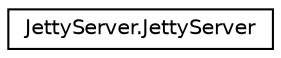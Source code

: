digraph "Representación gráfica de la clase"
{
 // LATEX_PDF_SIZE
  edge [fontname="Helvetica",fontsize="10",labelfontname="Helvetica",labelfontsize="10"];
  node [fontname="Helvetica",fontsize="10",shape=record];
  rankdir="LR";
  Node0 [label="JettyServer.JettyServer",height=0.2,width=0.4,color="black", fillcolor="white", style="filled",URL="$class_jetty_server_1_1_jetty_server.html",tooltip=" "];
}
